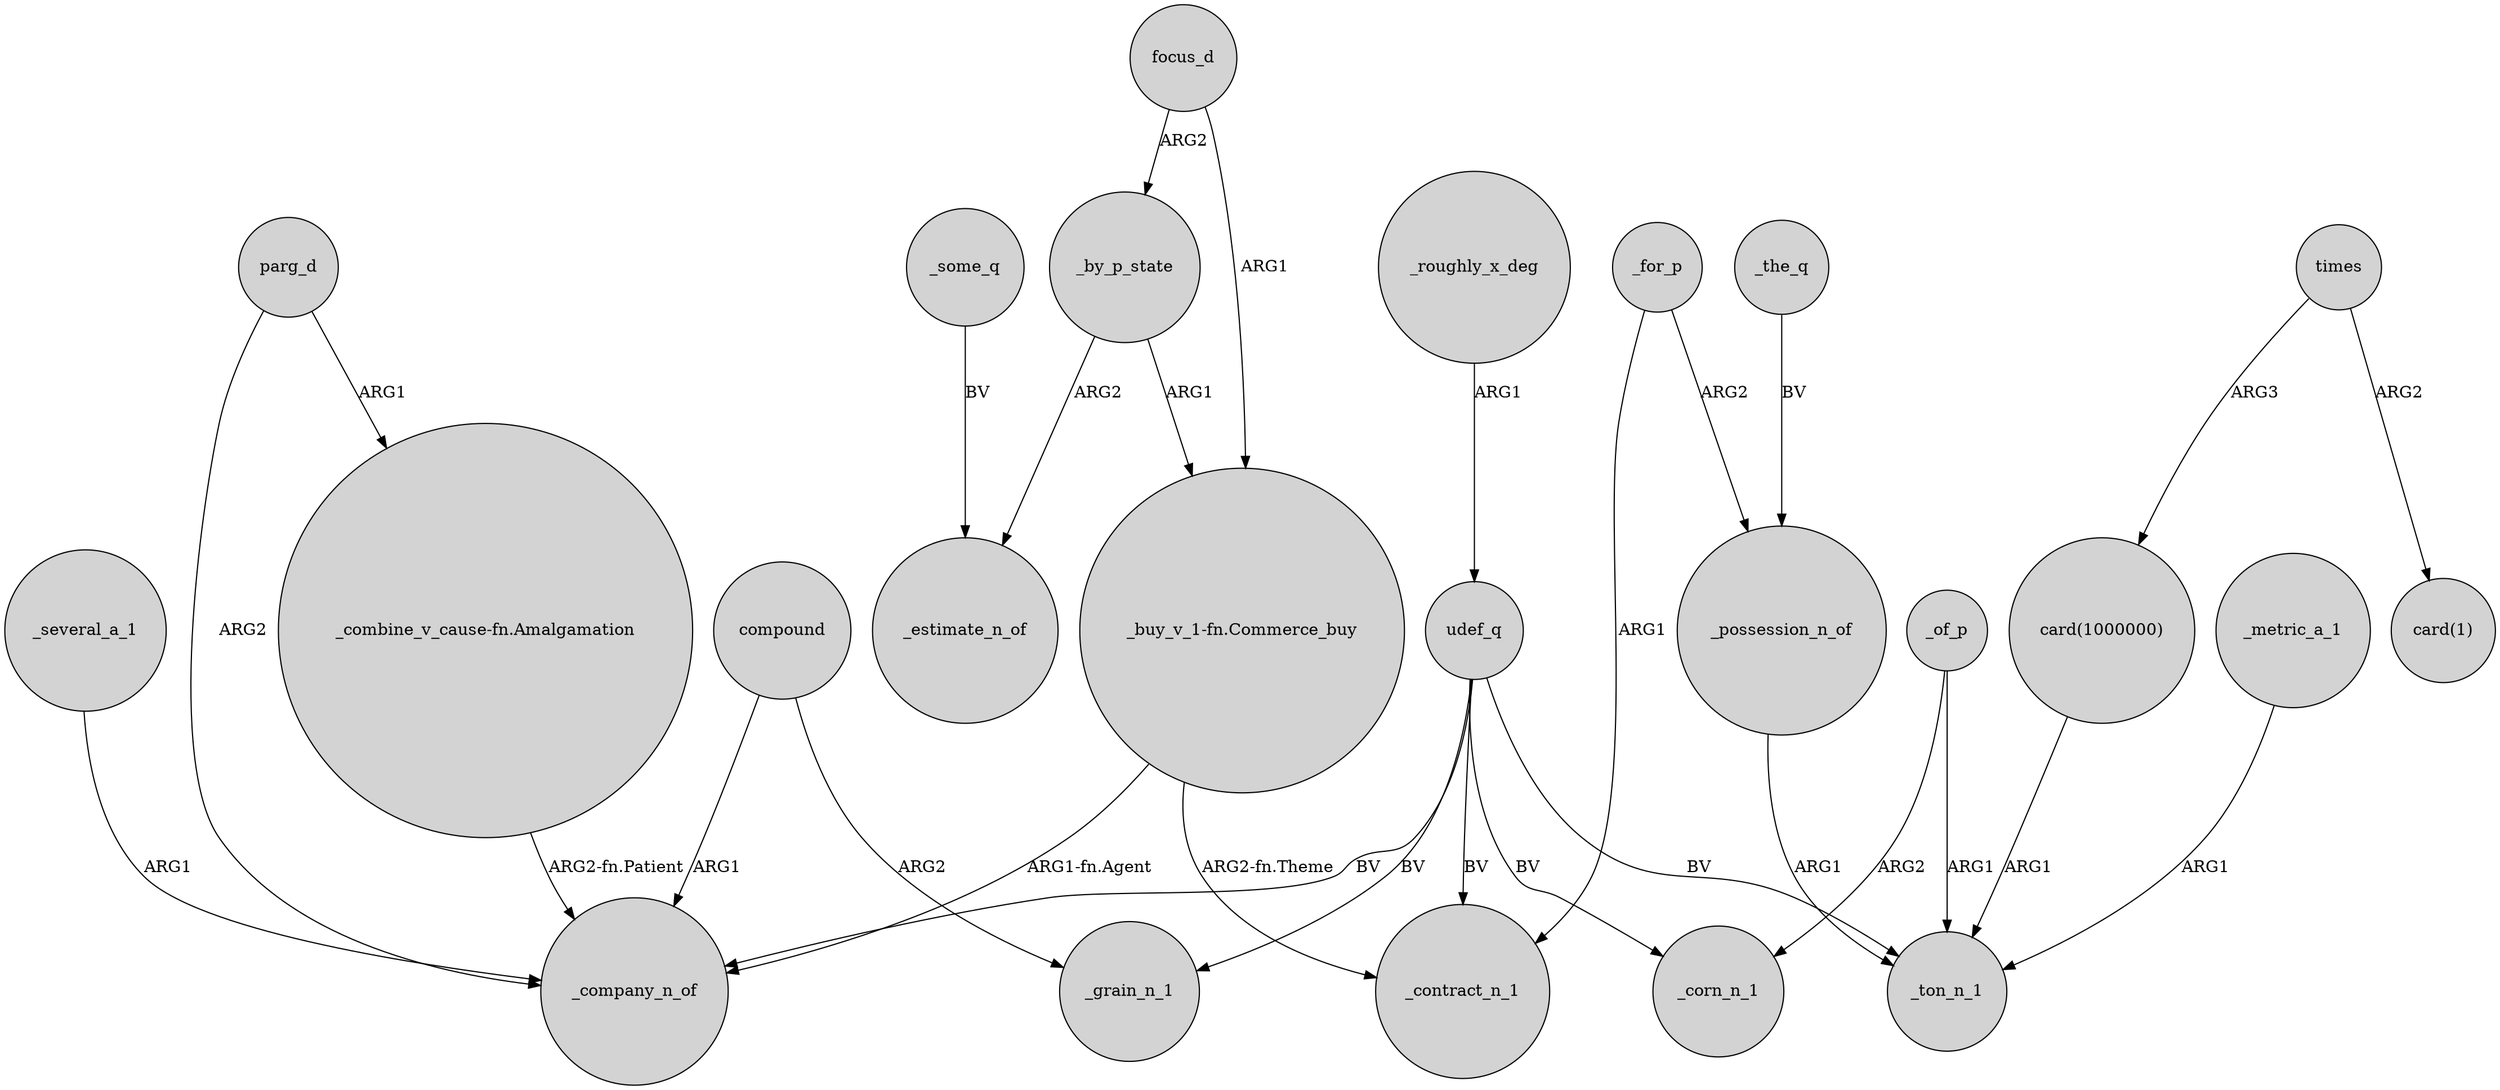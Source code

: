 digraph {
	node [shape=circle style=filled]
	focus_d -> _by_p_state [label=ARG2]
	_by_p_state -> "_buy_v_1-fn.Commerce_buy" [label=ARG1]
	_the_q -> _possession_n_of [label=BV]
	_of_p -> _ton_n_1 [label=ARG1]
	compound -> _grain_n_1 [label=ARG2]
	_of_p -> _corn_n_1 [label=ARG2]
	_possession_n_of -> _ton_n_1 [label=ARG1]
	focus_d -> "_buy_v_1-fn.Commerce_buy" [label=ARG1]
	_for_p -> _possession_n_of [label=ARG2]
	udef_q -> _grain_n_1 [label=BV]
	compound -> _company_n_of [label=ARG1]
	"_combine_v_cause-fn.Amalgamation" -> _company_n_of [label="ARG2-fn.Patient"]
	times -> "card(1)" [label=ARG2]
	times -> "card(1000000)" [label=ARG3]
	"_buy_v_1-fn.Commerce_buy" -> _contract_n_1 [label="ARG2-fn.Theme"]
	_several_a_1 -> _company_n_of [label=ARG1]
	parg_d -> _company_n_of [label=ARG2]
	_metric_a_1 -> _ton_n_1 [label=ARG1]
	udef_q -> _corn_n_1 [label=BV]
	_by_p_state -> _estimate_n_of [label=ARG2]
	"card(1000000)" -> _ton_n_1 [label=ARG1]
	udef_q -> _company_n_of [label=BV]
	_roughly_x_deg -> udef_q [label=ARG1]
	_some_q -> _estimate_n_of [label=BV]
	udef_q -> _contract_n_1 [label=BV]
	"_buy_v_1-fn.Commerce_buy" -> _company_n_of [label="ARG1-fn.Agent"]
	_for_p -> _contract_n_1 [label=ARG1]
	udef_q -> _ton_n_1 [label=BV]
	parg_d -> "_combine_v_cause-fn.Amalgamation" [label=ARG1]
}

